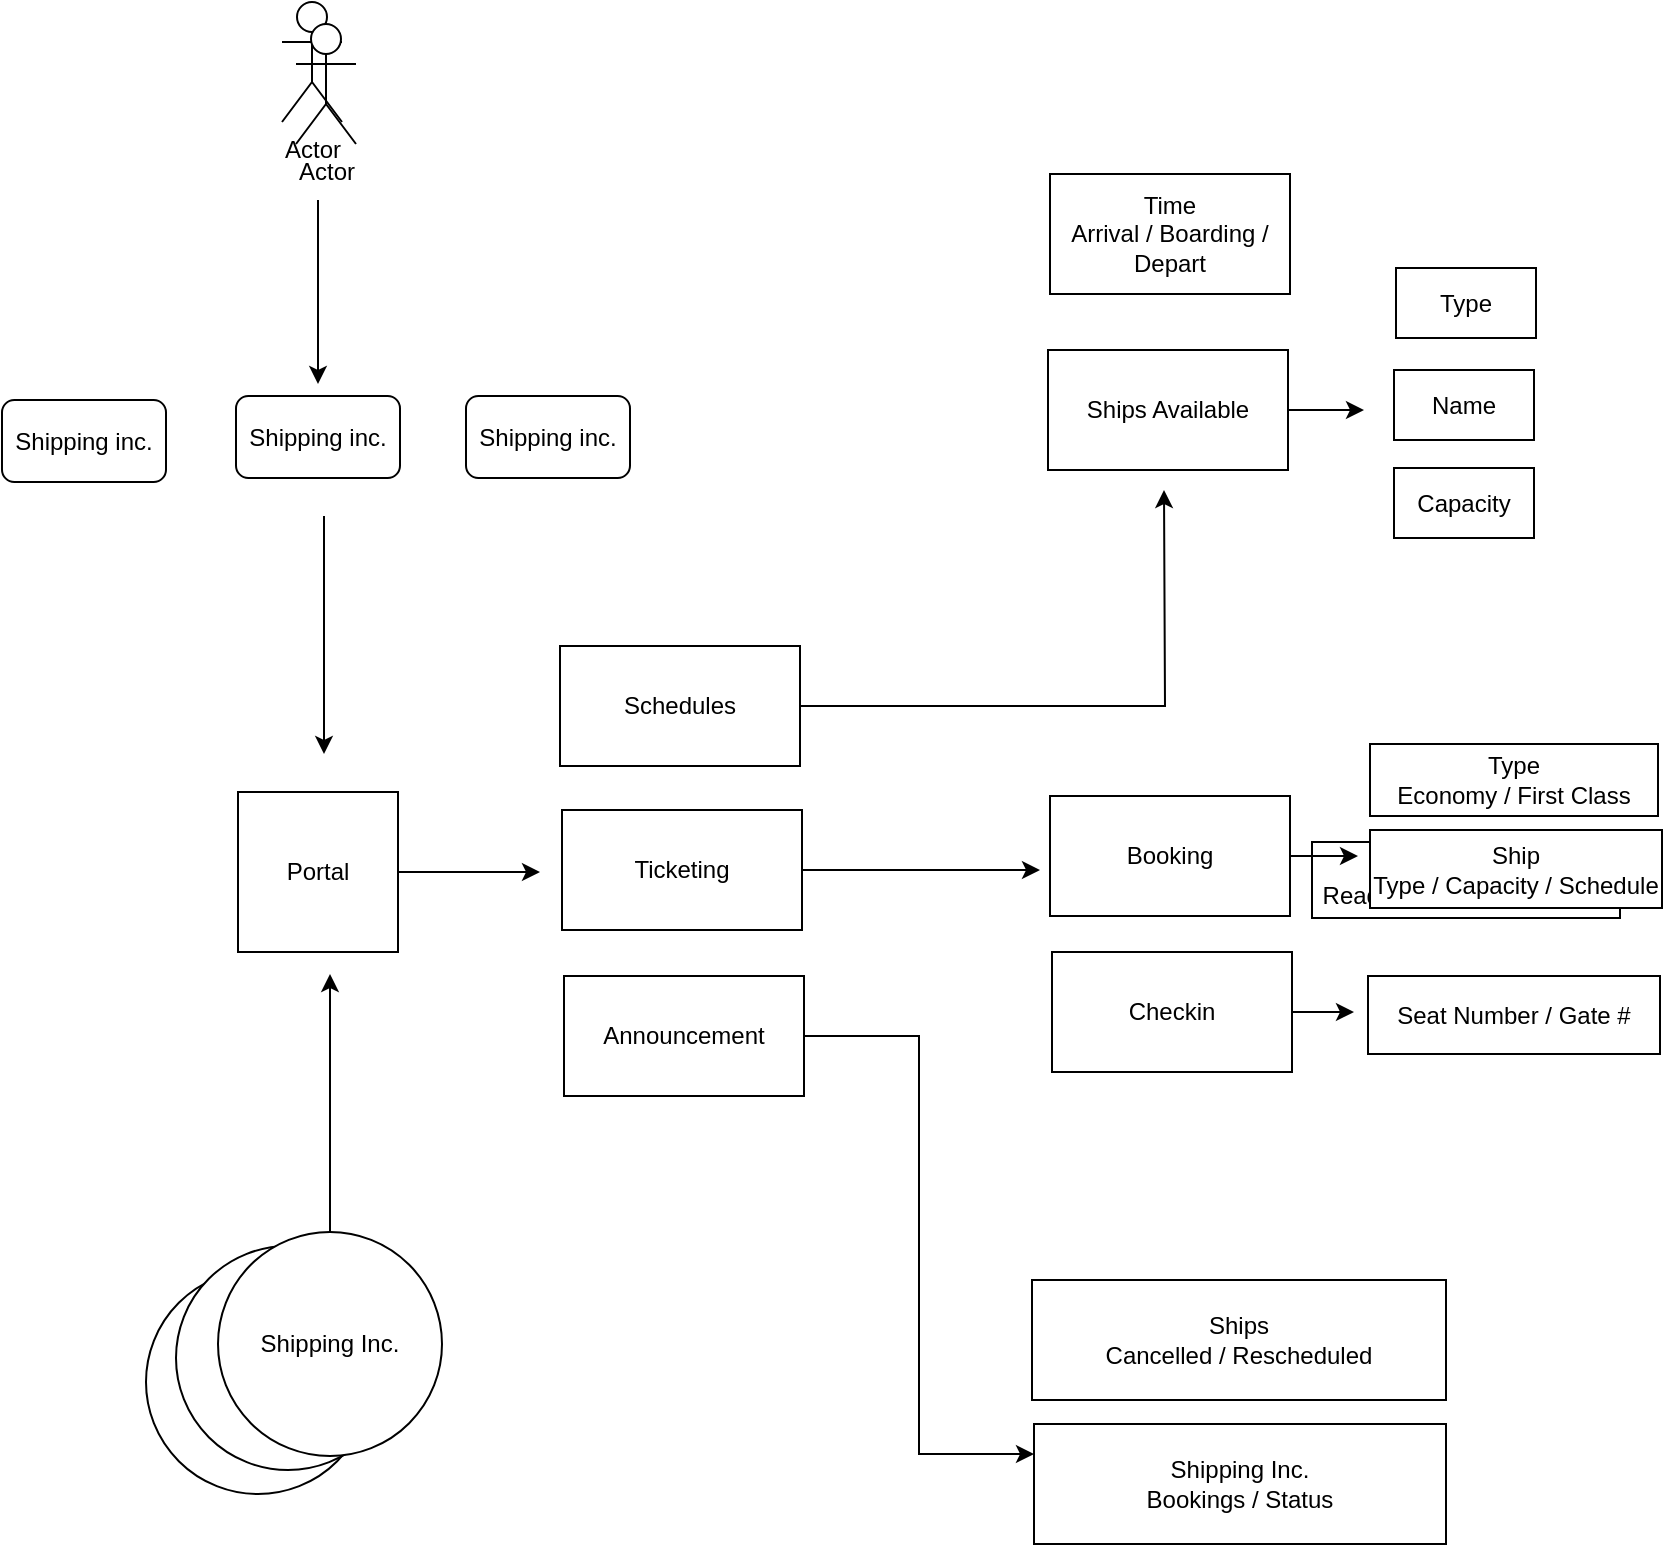 <mxfile version="21.6.5" type="github">
  <diagram name="Page-1" id="4tpJejH9Ue2AHnvSj34X">
    <mxGraphModel dx="1366" dy="734" grid="1" gridSize="1" guides="1" tooltips="1" connect="1" arrows="1" fold="1" page="1" pageScale="1" pageWidth="1100" pageHeight="850" math="0" shadow="0">
      <root>
        <mxCell id="0" />
        <mxCell id="1" parent="0" />
        <mxCell id="M44vIV6eyuSxTf7FfgR5-26" value="Actor" style="shape=umlActor;verticalLabelPosition=bottom;verticalAlign=top;html=1;outlineConnect=0;" parent="1" vertex="1">
          <mxGeometry x="275" y="39" width="30" height="60" as="geometry" />
        </mxCell>
        <mxCell id="M44vIV6eyuSxTf7FfgR5-57" style="edgeStyle=orthogonalEdgeStyle;rounded=0;orthogonalLoop=1;jettySize=auto;html=1;" parent="1" source="M44vIV6eyuSxTf7FfgR5-27" edge="1">
          <mxGeometry relative="1" as="geometry">
            <mxPoint x="404" y="474" as="targetPoint" />
          </mxGeometry>
        </mxCell>
        <mxCell id="M44vIV6eyuSxTf7FfgR5-27" value="Portal" style="whiteSpace=wrap;html=1;aspect=fixed;" parent="1" vertex="1">
          <mxGeometry x="253" y="434" width="80" height="80" as="geometry" />
        </mxCell>
        <mxCell id="M44vIV6eyuSxTf7FfgR5-41" style="edgeStyle=orthogonalEdgeStyle;rounded=0;orthogonalLoop=1;jettySize=auto;html=1;" parent="1" source="M44vIV6eyuSxTf7FfgR5-35" edge="1">
          <mxGeometry relative="1" as="geometry">
            <mxPoint x="716" y="283" as="targetPoint" />
          </mxGeometry>
        </mxCell>
        <mxCell id="M44vIV6eyuSxTf7FfgR5-35" value="Schedules" style="rounded=0;whiteSpace=wrap;html=1;" parent="1" vertex="1">
          <mxGeometry x="414" y="361" width="120" height="60" as="geometry" />
        </mxCell>
        <mxCell id="M44vIV6eyuSxTf7FfgR5-56" style="edgeStyle=orthogonalEdgeStyle;rounded=0;orthogonalLoop=1;jettySize=auto;html=1;" parent="1" source="M44vIV6eyuSxTf7FfgR5-36" edge="1">
          <mxGeometry relative="1" as="geometry">
            <mxPoint x="654" y="473" as="targetPoint" />
          </mxGeometry>
        </mxCell>
        <mxCell id="M44vIV6eyuSxTf7FfgR5-36" value="Ticketing" style="rounded=0;whiteSpace=wrap;html=1;" parent="1" vertex="1">
          <mxGeometry x="415" y="443" width="120" height="60" as="geometry" />
        </mxCell>
        <mxCell id="M44vIV6eyuSxTf7FfgR5-61" style="edgeStyle=orthogonalEdgeStyle;rounded=0;orthogonalLoop=1;jettySize=auto;html=1;entryX=0;entryY=0.25;entryDx=0;entryDy=0;" parent="1" source="M44vIV6eyuSxTf7FfgR5-37" edge="1" target="M44vIV6eyuSxTf7FfgR5-60">
          <mxGeometry relative="1" as="geometry">
            <mxPoint x="599" y="764" as="targetPoint" />
          </mxGeometry>
        </mxCell>
        <mxCell id="M44vIV6eyuSxTf7FfgR5-37" value="Announcement" style="rounded=0;whiteSpace=wrap;html=1;" parent="1" vertex="1">
          <mxGeometry x="416" y="526" width="120" height="60" as="geometry" />
        </mxCell>
        <mxCell id="M44vIV6eyuSxTf7FfgR5-45" style="edgeStyle=orthogonalEdgeStyle;rounded=0;orthogonalLoop=1;jettySize=auto;html=1;" parent="1" source="M44vIV6eyuSxTf7FfgR5-38" edge="1">
          <mxGeometry relative="1" as="geometry">
            <mxPoint x="816" y="243" as="targetPoint" />
          </mxGeometry>
        </mxCell>
        <mxCell id="M44vIV6eyuSxTf7FfgR5-38" value="Ships Available" style="rounded=0;whiteSpace=wrap;html=1;" parent="1" vertex="1">
          <mxGeometry x="658" y="213" width="120" height="60" as="geometry" />
        </mxCell>
        <mxCell id="M44vIV6eyuSxTf7FfgR5-39" value="Time&lt;br&gt;Arrival / Boarding / Depart" style="rounded=0;whiteSpace=wrap;html=1;" parent="1" vertex="1">
          <mxGeometry x="659" y="125" width="120" height="60" as="geometry" />
        </mxCell>
        <mxCell id="M44vIV6eyuSxTf7FfgR5-40" value="Shipping Inc." style="ellipse;whiteSpace=wrap;html=1;aspect=fixed;" parent="1" vertex="1">
          <mxGeometry x="207" y="673" width="112" height="112" as="geometry" />
        </mxCell>
        <mxCell id="M44vIV6eyuSxTf7FfgR5-42" value="Capacity" style="rounded=0;whiteSpace=wrap;html=1;" parent="1" vertex="1">
          <mxGeometry x="831" y="272" width="70" height="35" as="geometry" />
        </mxCell>
        <mxCell id="M44vIV6eyuSxTf7FfgR5-43" value="Name" style="rounded=0;whiteSpace=wrap;html=1;" parent="1" vertex="1">
          <mxGeometry x="831" y="223" width="70" height="35" as="geometry" />
        </mxCell>
        <mxCell id="M44vIV6eyuSxTf7FfgR5-44" value="Type" style="rounded=0;whiteSpace=wrap;html=1;" parent="1" vertex="1">
          <mxGeometry x="832" y="172" width="70" height="35" as="geometry" />
        </mxCell>
        <mxCell id="M44vIV6eyuSxTf7FfgR5-46" value="Status&lt;br&gt;Ready / Boarding /&amp;nbsp; On sail" style="rounded=0;whiteSpace=wrap;html=1;" parent="1" vertex="1">
          <mxGeometry x="790" y="459" width="154" height="38" as="geometry" />
        </mxCell>
        <mxCell id="M44vIV6eyuSxTf7FfgR5-47" value="Shipping Inc." style="ellipse;whiteSpace=wrap;html=1;aspect=fixed;" parent="1" vertex="1">
          <mxGeometry x="222" y="661" width="112" height="112" as="geometry" />
        </mxCell>
        <mxCell id="M44vIV6eyuSxTf7FfgR5-67" style="edgeStyle=orthogonalEdgeStyle;rounded=0;orthogonalLoop=1;jettySize=auto;html=1;" parent="1" source="M44vIV6eyuSxTf7FfgR5-48" edge="1">
          <mxGeometry relative="1" as="geometry">
            <mxPoint x="299" y="525" as="targetPoint" />
          </mxGeometry>
        </mxCell>
        <mxCell id="M44vIV6eyuSxTf7FfgR5-48" value="Shipping Inc." style="ellipse;whiteSpace=wrap;html=1;aspect=fixed;" parent="1" vertex="1">
          <mxGeometry x="243" y="654" width="112" height="112" as="geometry" />
        </mxCell>
        <mxCell id="M44vIV6eyuSxTf7FfgR5-55" style="edgeStyle=orthogonalEdgeStyle;rounded=0;orthogonalLoop=1;jettySize=auto;html=1;" parent="1" source="M44vIV6eyuSxTf7FfgR5-51" edge="1">
          <mxGeometry relative="1" as="geometry">
            <mxPoint x="813" y="466" as="targetPoint" />
          </mxGeometry>
        </mxCell>
        <mxCell id="M44vIV6eyuSxTf7FfgR5-51" value="Booking" style="rounded=0;whiteSpace=wrap;html=1;" parent="1" vertex="1">
          <mxGeometry x="659" y="436" width="120" height="60" as="geometry" />
        </mxCell>
        <mxCell id="M44vIV6eyuSxTf7FfgR5-52" value="Ship&lt;br&gt;Type / Capacity / Schedule" style="rounded=0;whiteSpace=wrap;html=1;" parent="1" vertex="1">
          <mxGeometry x="819" y="453" width="146" height="39" as="geometry" />
        </mxCell>
        <mxCell id="M44vIV6eyuSxTf7FfgR5-53" value="Type&lt;br&gt;Economy / First Class" style="rounded=0;whiteSpace=wrap;html=1;" parent="1" vertex="1">
          <mxGeometry x="819" y="410" width="144" height="36" as="geometry" />
        </mxCell>
        <mxCell id="M44vIV6eyuSxTf7FfgR5-64" style="edgeStyle=orthogonalEdgeStyle;rounded=0;orthogonalLoop=1;jettySize=auto;html=1;" parent="1" source="M44vIV6eyuSxTf7FfgR5-54" edge="1">
          <mxGeometry relative="1" as="geometry">
            <mxPoint x="811" y="544" as="targetPoint" />
          </mxGeometry>
        </mxCell>
        <mxCell id="M44vIV6eyuSxTf7FfgR5-54" value="Checkin" style="rounded=0;whiteSpace=wrap;html=1;" parent="1" vertex="1">
          <mxGeometry x="660" y="514" width="120" height="60" as="geometry" />
        </mxCell>
        <mxCell id="M44vIV6eyuSxTf7FfgR5-59" value="Ships&lt;br&gt;Cancelled / Rescheduled" style="rounded=0;whiteSpace=wrap;html=1;" parent="1" vertex="1">
          <mxGeometry x="650" y="678" width="207" height="60" as="geometry" />
        </mxCell>
        <mxCell id="M44vIV6eyuSxTf7FfgR5-60" value="Shipping Inc.&lt;br&gt;Bookings / Status" style="rounded=0;whiteSpace=wrap;html=1;" parent="1" vertex="1">
          <mxGeometry x="651" y="750" width="206" height="60" as="geometry" />
        </mxCell>
        <mxCell id="M44vIV6eyuSxTf7FfgR5-63" value="Seat Number / Gate #" style="rounded=0;whiteSpace=wrap;html=1;" parent="1" vertex="1">
          <mxGeometry x="818" y="526" width="146" height="39" as="geometry" />
        </mxCell>
        <mxCell id="M44vIV6eyuSxTf7FfgR5-65" value="Actor" style="shape=umlActor;verticalLabelPosition=bottom;verticalAlign=top;html=1;outlineConnect=0;" parent="1" vertex="1">
          <mxGeometry x="282" y="50" width="30" height="60" as="geometry" />
        </mxCell>
        <mxCell id="M44vIV6eyuSxTf7FfgR5-69" value="Shipping inc." style="rounded=1;whiteSpace=wrap;html=1;" parent="1" vertex="1">
          <mxGeometry x="135" y="238" width="82" height="41" as="geometry" />
        </mxCell>
        <mxCell id="M44vIV6eyuSxTf7FfgR5-70" value="Shipping inc." style="rounded=1;whiteSpace=wrap;html=1;" parent="1" vertex="1">
          <mxGeometry x="252" y="236" width="82" height="41" as="geometry" />
        </mxCell>
        <mxCell id="M44vIV6eyuSxTf7FfgR5-71" value="Shipping inc." style="rounded=1;whiteSpace=wrap;html=1;" parent="1" vertex="1">
          <mxGeometry x="367" y="236" width="82" height="41" as="geometry" />
        </mxCell>
        <mxCell id="M44vIV6eyuSxTf7FfgR5-74" value="" style="endArrow=classic;html=1;rounded=0;" parent="1" edge="1">
          <mxGeometry width="50" height="50" relative="1" as="geometry">
            <mxPoint x="293" y="138" as="sourcePoint" />
            <mxPoint x="293" y="230" as="targetPoint" />
          </mxGeometry>
        </mxCell>
        <mxCell id="M44vIV6eyuSxTf7FfgR5-75" value="" style="endArrow=classic;html=1;rounded=0;" parent="1" edge="1">
          <mxGeometry width="50" height="50" relative="1" as="geometry">
            <mxPoint x="296" y="296" as="sourcePoint" />
            <mxPoint x="296" y="415" as="targetPoint" />
          </mxGeometry>
        </mxCell>
      </root>
    </mxGraphModel>
  </diagram>
</mxfile>
